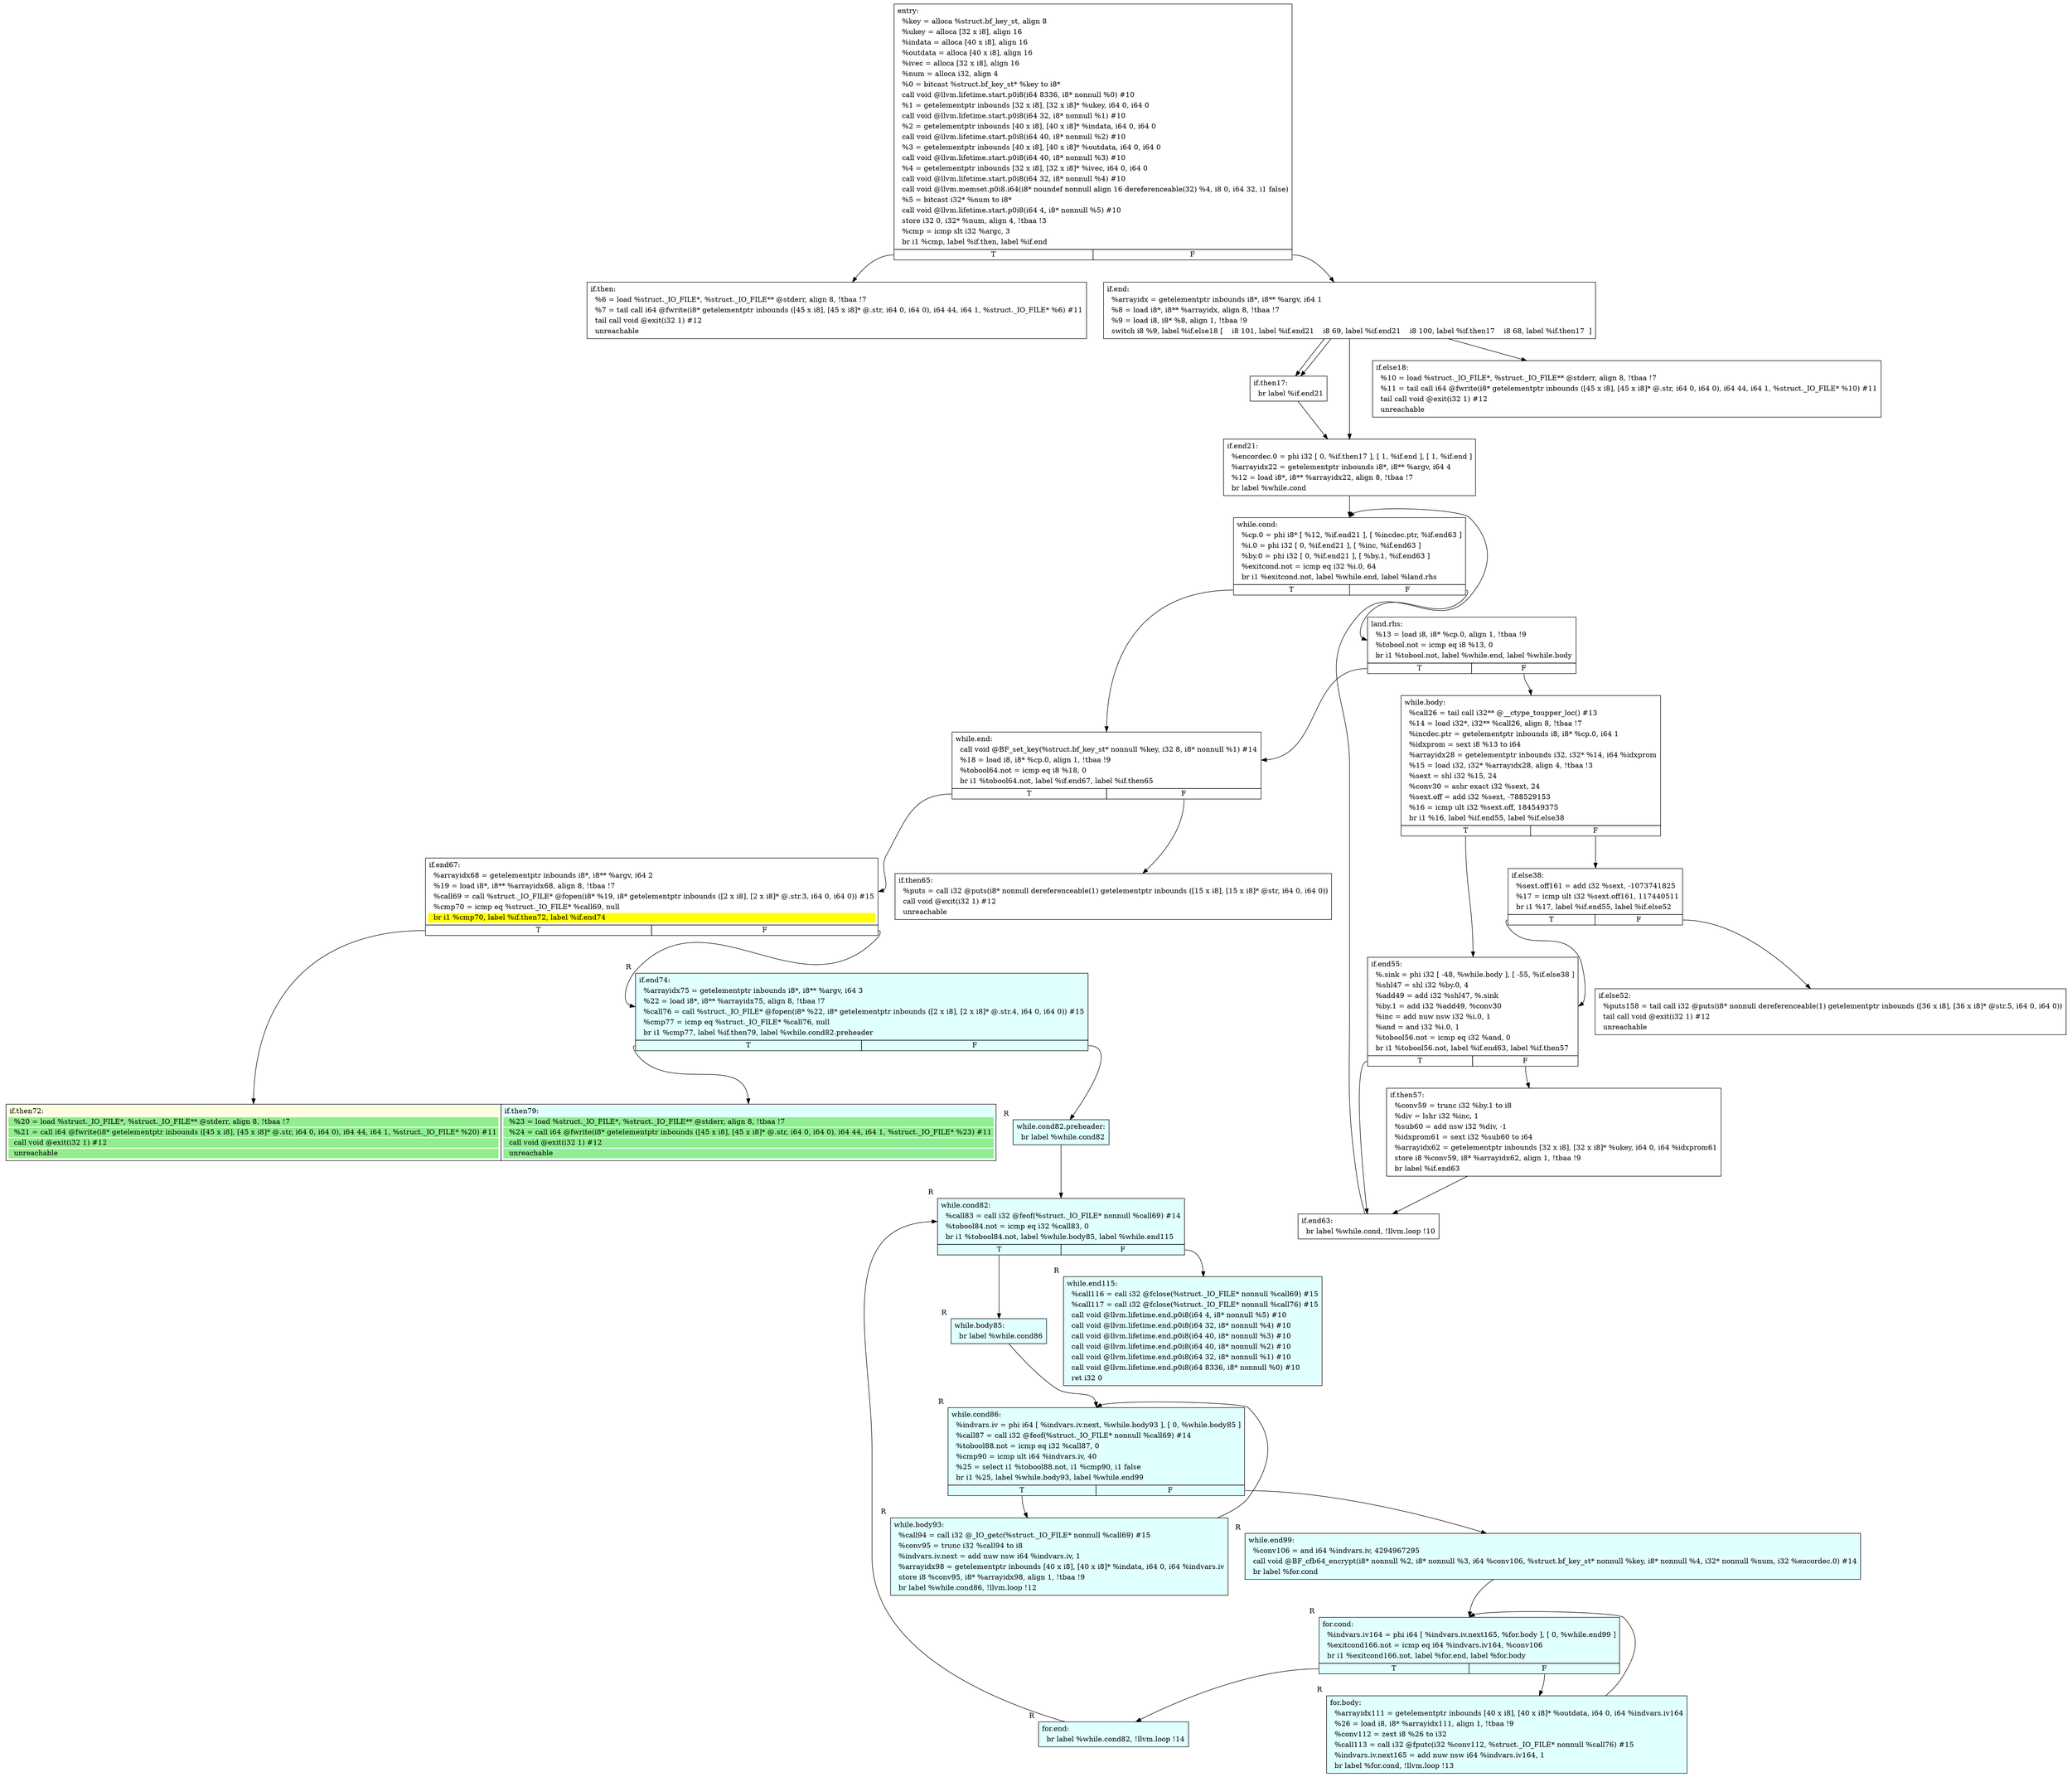 digraph {
m_bb0 [shape = none, label  = <<table border="0" cellspacing="0">
<tr><td port="f1" border="1" colspan="2"><table bgcolor="LightYellow" border="0">
<tr><td align="left">if.then72:</td></tr>
<tr><td bgcolor="lightgreen" align="left">  %20 = load %struct._IO_FILE*, %struct._IO_FILE** @stderr, align 8, !tbaa !7</td></tr>
<tr><td bgcolor="lightgreen" align="left">  %21 = call i64 @fwrite(i8* getelementptr inbounds ([45 x i8], [45 x i8]* @.str, i64 0, i64 0), i64 44, i64 1, %struct._IO_FILE* %20) #11</td></tr>
<tr><td bgcolor="lightgreen" align="left">  call void @exit(i32 1) #12</td></tr>
<tr><td bgcolor="lightgreen" align="left">  unreachable</td></tr>
</table>
</td>
<td port="f2" border="1" colspan="2"><table bgcolor="LightCyan" border="0">
<tr><td align="left">if.then79:</td></tr>
<tr><td bgcolor="lightgreen" align="left">  %23 = load %struct._IO_FILE*, %struct._IO_FILE** @stderr, align 8, !tbaa !7</td></tr>
<tr><td bgcolor="lightgreen" align="left">  %24 = call i64 @fwrite(i8* getelementptr inbounds ([45 x i8], [45 x i8]* @.str, i64 0, i64 0), i64 44, i64 1, %struct._IO_FILE* %23) #11</td></tr>
<tr><td bgcolor="lightgreen" align="left">  call void @exit(i32 1) #12</td></tr>
<tr><td bgcolor="lightgreen" align="left">  unreachable</td></tr>
</table>
</td></tr>
</table>> ]
f_bb0 [shape = none, label  = <<table  border="0" cellspacing="0">
<tr><td port="f" border="1" colspan="2"><table border="0">
<tr><td align="left">entry:</td></tr>
<tr><td align="left">  %key = alloca %struct.bf_key_st, align 8</td></tr>
<tr><td align="left">  %ukey = alloca [32 x i8], align 16</td></tr>
<tr><td align="left">  %indata = alloca [40 x i8], align 16</td></tr>
<tr><td align="left">  %outdata = alloca [40 x i8], align 16</td></tr>
<tr><td align="left">  %ivec = alloca [32 x i8], align 16</td></tr>
<tr><td align="left">  %num = alloca i32, align 4</td></tr>
<tr><td align="left">  %0 = bitcast %struct.bf_key_st* %key to i8*</td></tr>
<tr><td align="left">  call void @llvm.lifetime.start.p0i8(i64 8336, i8* nonnull %0) #10</td></tr>
<tr><td align="left">  %1 = getelementptr inbounds [32 x i8], [32 x i8]* %ukey, i64 0, i64 0</td></tr>
<tr><td align="left">  call void @llvm.lifetime.start.p0i8(i64 32, i8* nonnull %1) #10</td></tr>
<tr><td align="left">  %2 = getelementptr inbounds [40 x i8], [40 x i8]* %indata, i64 0, i64 0</td></tr>
<tr><td align="left">  call void @llvm.lifetime.start.p0i8(i64 40, i8* nonnull %2) #10</td></tr>
<tr><td align="left">  %3 = getelementptr inbounds [40 x i8], [40 x i8]* %outdata, i64 0, i64 0</td></tr>
<tr><td align="left">  call void @llvm.lifetime.start.p0i8(i64 40, i8* nonnull %3) #10</td></tr>
<tr><td align="left">  %4 = getelementptr inbounds [32 x i8], [32 x i8]* %ivec, i64 0, i64 0</td></tr>
<tr><td align="left">  call void @llvm.lifetime.start.p0i8(i64 32, i8* nonnull %4) #10</td></tr>
<tr><td align="left">  call void @llvm.memset.p0i8.i64(i8* noundef nonnull align 16 dereferenceable(32) %4, i8 0, i64 32, i1 false)</td></tr>
<tr><td align="left">  %5 = bitcast i32* %num to i8*</td></tr>
<tr><td align="left">  call void @llvm.lifetime.start.p0i8(i64 4, i8* nonnull %5) #10</td></tr>
<tr><td align="left">  store i32 0, i32* %num, align 4, !tbaa !3</td></tr>
<tr><td align="left">  %cmp = icmp slt i32 %argc, 3</td></tr>
<tr><td align="left">  br i1 %cmp, label %if.then, label %if.end</td></tr>
</table>
</td></tr>
<tr><td border="1" port="fT">T</td><td border="1" port="fF">F</td></tr>
</table>> ]
f_bb1 [shape = none, label  = <<table  border="0" cellspacing="0">
<tr><td port="f" border="1"><table border="0">
<tr><td align="left">if.then:</td></tr>
<tr><td align="left">  %6 = load %struct._IO_FILE*, %struct._IO_FILE** @stderr, align 8, !tbaa !7</td></tr>
<tr><td align="left">  %7 = tail call i64 @fwrite(i8* getelementptr inbounds ([45 x i8], [45 x i8]* @.str, i64 0, i64 0), i64 44, i64 1, %struct._IO_FILE* %6) #11</td></tr>
<tr><td align="left">  tail call void @exit(i32 1) #12</td></tr>
<tr><td align="left">  unreachable</td></tr>
</table>
</td></tr>
</table>> ]
f_bb2 [shape = none, label  = <<table  border="0" cellspacing="0">
<tr><td port="f" border="1"><table border="0">
<tr><td align="left">if.end:</td></tr>
<tr><td align="left">  %arrayidx = getelementptr inbounds i8*, i8** %argv, i64 1</td></tr>
<tr><td align="left">  %8 = load i8*, i8** %arrayidx, align 8, !tbaa !7</td></tr>
<tr><td align="left">  %9 = load i8, i8* %8, align 1, !tbaa !9</td></tr>
<tr><td align="left">  switch i8 %9, label %if.else18 [
    i8 101, label %if.end21
    i8 69, label %if.end21
    i8 100, label %if.then17
    i8 68, label %if.then17
  ]</td></tr>
</table>
</td></tr>
</table>> ]
f_bb3 [shape = none, label  = <<table  border="0" cellspacing="0">
<tr><td port="f" border="1"><table border="0">
<tr><td align="left">if.then17:</td></tr>
<tr><td align="left">  br label %if.end21</td></tr>
</table>
</td></tr>
</table>> ]
f_bb4 [shape = none, label  = <<table  border="0" cellspacing="0">
<tr><td port="f" border="1"><table border="0">
<tr><td align="left">if.else18:</td></tr>
<tr><td align="left">  %10 = load %struct._IO_FILE*, %struct._IO_FILE** @stderr, align 8, !tbaa !7</td></tr>
<tr><td align="left">  %11 = tail call i64 @fwrite(i8* getelementptr inbounds ([45 x i8], [45 x i8]* @.str, i64 0, i64 0), i64 44, i64 1, %struct._IO_FILE* %10) #11</td></tr>
<tr><td align="left">  tail call void @exit(i32 1) #12</td></tr>
<tr><td align="left">  unreachable</td></tr>
</table>
</td></tr>
</table>> ]
f_bb5 [shape = none, label  = <<table  border="0" cellspacing="0">
<tr><td port="f" border="1"><table border="0">
<tr><td align="left">if.end21:</td></tr>
<tr><td align="left">  %encordec.0 = phi i32 [ 0, %if.then17 ], [ 1, %if.end ], [ 1, %if.end ]</td></tr>
<tr><td align="left">  %arrayidx22 = getelementptr inbounds i8*, i8** %argv, i64 4</td></tr>
<tr><td align="left">  %12 = load i8*, i8** %arrayidx22, align 8, !tbaa !7</td></tr>
<tr><td align="left">  br label %while.cond</td></tr>
</table>
</td></tr>
</table>> ]
f_bb6 [shape = none, label  = <<table  border="0" cellspacing="0">
<tr><td port="f" border="1" colspan="2"><table border="0">
<tr><td align="left">while.cond:</td></tr>
<tr><td align="left">  %cp.0 = phi i8* [ %12, %if.end21 ], [ %incdec.ptr, %if.end63 ]</td></tr>
<tr><td align="left">  %i.0 = phi i32 [ 0, %if.end21 ], [ %inc, %if.end63 ]</td></tr>
<tr><td align="left">  %by.0 = phi i32 [ 0, %if.end21 ], [ %by.1, %if.end63 ]</td></tr>
<tr><td align="left">  %exitcond.not = icmp eq i32 %i.0, 64</td></tr>
<tr><td align="left">  br i1 %exitcond.not, label %while.end, label %land.rhs</td></tr>
</table>
</td></tr>
<tr><td border="1" port="fT">T</td><td border="1" port="fF">F</td></tr>
</table>> ]
f_bb7 [shape = none, label  = <<table  border="0" cellspacing="0">
<tr><td port="f" border="1" colspan="2"><table border="0">
<tr><td align="left">land.rhs:</td></tr>
<tr><td align="left">  %13 = load i8, i8* %cp.0, align 1, !tbaa !9</td></tr>
<tr><td align="left">  %tobool.not = icmp eq i8 %13, 0</td></tr>
<tr><td align="left">  br i1 %tobool.not, label %while.end, label %while.body</td></tr>
</table>
</td></tr>
<tr><td border="1" port="fT">T</td><td border="1" port="fF">F</td></tr>
</table>> ]
f_bb8 [shape = none, label  = <<table  border="0" cellspacing="0">
<tr><td port="f" border="1" colspan="2"><table border="0">
<tr><td align="left">while.body:</td></tr>
<tr><td align="left">  %call26 = tail call i32** @__ctype_toupper_loc() #13</td></tr>
<tr><td align="left">  %14 = load i32*, i32** %call26, align 8, !tbaa !7</td></tr>
<tr><td align="left">  %incdec.ptr = getelementptr inbounds i8, i8* %cp.0, i64 1</td></tr>
<tr><td align="left">  %idxprom = sext i8 %13 to i64</td></tr>
<tr><td align="left">  %arrayidx28 = getelementptr inbounds i32, i32* %14, i64 %idxprom</td></tr>
<tr><td align="left">  %15 = load i32, i32* %arrayidx28, align 4, !tbaa !3</td></tr>
<tr><td align="left">  %sext = shl i32 %15, 24</td></tr>
<tr><td align="left">  %conv30 = ashr exact i32 %sext, 24</td></tr>
<tr><td align="left">  %sext.off = add i32 %sext, -788529153</td></tr>
<tr><td align="left">  %16 = icmp ult i32 %sext.off, 184549375</td></tr>
<tr><td align="left">  br i1 %16, label %if.end55, label %if.else38</td></tr>
</table>
</td></tr>
<tr><td border="1" port="fT">T</td><td border="1" port="fF">F</td></tr>
</table>> ]
f_bb9 [shape = none, label  = <<table  border="0" cellspacing="0">
<tr><td port="f" border="1" colspan="2"><table border="0">
<tr><td align="left">if.else38:</td></tr>
<tr><td align="left">  %sext.off161 = add i32 %sext, -1073741825</td></tr>
<tr><td align="left">  %17 = icmp ult i32 %sext.off161, 117440511</td></tr>
<tr><td align="left">  br i1 %17, label %if.end55, label %if.else52</td></tr>
</table>
</td></tr>
<tr><td border="1" port="fT">T</td><td border="1" port="fF">F</td></tr>
</table>> ]
f_bb10 [shape = none, label  = <<table  border="0" cellspacing="0">
<tr><td port="f" border="1"><table border="0">
<tr><td align="left">if.else52:</td></tr>
<tr><td align="left">  %puts158 = tail call i32 @puts(i8* nonnull dereferenceable(1) getelementptr inbounds ([36 x i8], [36 x i8]* @str.5, i64 0, i64 0))</td></tr>
<tr><td align="left">  tail call void @exit(i32 1) #12</td></tr>
<tr><td align="left">  unreachable</td></tr>
</table>
</td></tr>
</table>> ]
f_bb11 [shape = none, label  = <<table  border="0" cellspacing="0">
<tr><td port="f" border="1" colspan="2"><table border="0">
<tr><td align="left">if.end55:</td></tr>
<tr><td align="left">  %.sink = phi i32 [ -48, %while.body ], [ -55, %if.else38 ]</td></tr>
<tr><td align="left">  %shl47 = shl i32 %by.0, 4</td></tr>
<tr><td align="left">  %add49 = add i32 %shl47, %.sink</td></tr>
<tr><td align="left">  %by.1 = add i32 %add49, %conv30</td></tr>
<tr><td align="left">  %inc = add nuw nsw i32 %i.0, 1</td></tr>
<tr><td align="left">  %and = and i32 %i.0, 1</td></tr>
<tr><td align="left">  %tobool56.not = icmp eq i32 %and, 0</td></tr>
<tr><td align="left">  br i1 %tobool56.not, label %if.end63, label %if.then57</td></tr>
</table>
</td></tr>
<tr><td border="1" port="fT">T</td><td border="1" port="fF">F</td></tr>
</table>> ]
f_bb12 [shape = none, label  = <<table  border="0" cellspacing="0">
<tr><td port="f" border="1"><table border="0">
<tr><td align="left">if.then57:</td></tr>
<tr><td align="left">  %conv59 = trunc i32 %by.1 to i8</td></tr>
<tr><td align="left">  %div = lshr i32 %inc, 1</td></tr>
<tr><td align="left">  %sub60 = add nsw i32 %div, -1</td></tr>
<tr><td align="left">  %idxprom61 = sext i32 %sub60 to i64</td></tr>
<tr><td align="left">  %arrayidx62 = getelementptr inbounds [32 x i8], [32 x i8]* %ukey, i64 0, i64 %idxprom61</td></tr>
<tr><td align="left">  store i8 %conv59, i8* %arrayidx62, align 1, !tbaa !9</td></tr>
<tr><td align="left">  br label %if.end63</td></tr>
</table>
</td></tr>
</table>> ]
f_bb13 [shape = none, label  = <<table  border="0" cellspacing="0">
<tr><td port="f" border="1"><table border="0">
<tr><td align="left">if.end63:</td></tr>
<tr><td align="left">  br label %while.cond, !llvm.loop !10</td></tr>
</table>
</td></tr>
</table>> ]
f_bb14 [shape = none, label  = <<table  border="0" cellspacing="0">
<tr><td port="f" border="1" colspan="2"><table border="0">
<tr><td align="left">while.end:</td></tr>
<tr><td align="left">  call void @BF_set_key(%struct.bf_key_st* nonnull %key, i32 8, i8* nonnull %1) #14</td></tr>
<tr><td align="left">  %18 = load i8, i8* %cp.0, align 1, !tbaa !9</td></tr>
<tr><td align="left">  %tobool64.not = icmp eq i8 %18, 0</td></tr>
<tr><td align="left">  br i1 %tobool64.not, label %if.end67, label %if.then65</td></tr>
</table>
</td></tr>
<tr><td border="1" port="fT">T</td><td border="1" port="fF">F</td></tr>
</table>> ]
f_bb15 [shape = none, label  = <<table  border="0" cellspacing="0">
<tr><td port="f" border="1"><table border="0">
<tr><td align="left">if.then65:</td></tr>
<tr><td align="left">  %puts = call i32 @puts(i8* nonnull dereferenceable(1) getelementptr inbounds ([15 x i8], [15 x i8]* @str, i64 0, i64 0))</td></tr>
<tr><td align="left">  call void @exit(i32 1) #12</td></tr>
<tr><td align="left">  unreachable</td></tr>
</table>
</td></tr>
</table>> ]
f_bb16 [shape = none, label  = <<table  border="0" cellspacing="0">
<tr><td port="f" border="1" colspan="2"><table border="0">
<tr><td align="left">if.end67:</td></tr>
<tr><td align="left">  %arrayidx68 = getelementptr inbounds i8*, i8** %argv, i64 2</td></tr>
<tr><td align="left">  %19 = load i8*, i8** %arrayidx68, align 8, !tbaa !7</td></tr>
<tr><td align="left">  %call69 = call %struct._IO_FILE* @fopen(i8* %19, i8* getelementptr inbounds ([2 x i8], [2 x i8]* @.str.3, i64 0, i64 0)) #15</td></tr>
<tr><td align="left">  %cmp70 = icmp eq %struct._IO_FILE* %call69, null</td></tr>
<tr><td bgcolor="yellow" align="left">  br i1 %cmp70, label %if.then72, label %if.end74</td></tr>
</table>
</td></tr>
<tr><td border="1" port="fT">T</td><td border="1" port="fF">F</td></tr>
</table>> ]
f_bb17 [shape = none,  xlabel="R", label  = <<table  bgcolor="LightCyan"  border="0" cellspacing="0">
<tr><td port="f" border="1" colspan="2"><table border="0">
<tr><td align="left">if.end74:</td></tr>
<tr><td align="left">  %arrayidx75 = getelementptr inbounds i8*, i8** %argv, i64 3</td></tr>
<tr><td align="left">  %22 = load i8*, i8** %arrayidx75, align 8, !tbaa !7</td></tr>
<tr><td align="left">  %call76 = call %struct._IO_FILE* @fopen(i8* %22, i8* getelementptr inbounds ([2 x i8], [2 x i8]* @.str.4, i64 0, i64 0)) #15</td></tr>
<tr><td align="left">  %cmp77 = icmp eq %struct._IO_FILE* %call76, null</td></tr>
<tr><td align="left">  br i1 %cmp77, label %if.then79, label %while.cond82.preheader</td></tr>
</table>
</td></tr>
<tr><td border="1" port="fT">T</td><td border="1" port="fF">F</td></tr>
</table>> ]
f_bb18 [shape = none,  xlabel="R", label  = <<table  bgcolor="LightCyan"  border="0" cellspacing="0">
<tr><td port="f" border="1"><table border="0">
<tr><td align="left">while.cond82.preheader:</td></tr>
<tr><td align="left">  br label %while.cond82</td></tr>
</table>
</td></tr>
</table>> ]
f_bb19 [shape = none,  xlabel="R", label  = <<table  bgcolor="LightCyan"  border="0" cellspacing="0">
<tr><td port="f" border="1" colspan="2"><table border="0">
<tr><td align="left">while.cond82:</td></tr>
<tr><td align="left">  %call83 = call i32 @feof(%struct._IO_FILE* nonnull %call69) #14</td></tr>
<tr><td align="left">  %tobool84.not = icmp eq i32 %call83, 0</td></tr>
<tr><td align="left">  br i1 %tobool84.not, label %while.body85, label %while.end115</td></tr>
</table>
</td></tr>
<tr><td border="1" port="fT">T</td><td border="1" port="fF">F</td></tr>
</table>> ]
f_bb20 [shape = none,  xlabel="R", label  = <<table  bgcolor="LightCyan"  border="0" cellspacing="0">
<tr><td port="f" border="1"><table border="0">
<tr><td align="left">while.body85:</td></tr>
<tr><td align="left">  br label %while.cond86</td></tr>
</table>
</td></tr>
</table>> ]
f_bb21 [shape = none,  xlabel="R", label  = <<table  bgcolor="LightCyan"  border="0" cellspacing="0">
<tr><td port="f" border="1" colspan="2"><table border="0">
<tr><td align="left">while.cond86:</td></tr>
<tr><td align="left">  %indvars.iv = phi i64 [ %indvars.iv.next, %while.body93 ], [ 0, %while.body85 ]</td></tr>
<tr><td align="left">  %call87 = call i32 @feof(%struct._IO_FILE* nonnull %call69) #14</td></tr>
<tr><td align="left">  %tobool88.not = icmp eq i32 %call87, 0</td></tr>
<tr><td align="left">  %cmp90 = icmp ult i64 %indvars.iv, 40</td></tr>
<tr><td align="left">  %25 = select i1 %tobool88.not, i1 %cmp90, i1 false</td></tr>
<tr><td align="left">  br i1 %25, label %while.body93, label %while.end99</td></tr>
</table>
</td></tr>
<tr><td border="1" port="fT">T</td><td border="1" port="fF">F</td></tr>
</table>> ]
f_bb22 [shape = none,  xlabel="R", label  = <<table  bgcolor="LightCyan"  border="0" cellspacing="0">
<tr><td port="f" border="1"><table border="0">
<tr><td align="left">while.body93:</td></tr>
<tr><td align="left">  %call94 = call i32 @_IO_getc(%struct._IO_FILE* nonnull %call69) #15</td></tr>
<tr><td align="left">  %conv95 = trunc i32 %call94 to i8</td></tr>
<tr><td align="left">  %indvars.iv.next = add nuw nsw i64 %indvars.iv, 1</td></tr>
<tr><td align="left">  %arrayidx98 = getelementptr inbounds [40 x i8], [40 x i8]* %indata, i64 0, i64 %indvars.iv</td></tr>
<tr><td align="left">  store i8 %conv95, i8* %arrayidx98, align 1, !tbaa !9</td></tr>
<tr><td align="left">  br label %while.cond86, !llvm.loop !12</td></tr>
</table>
</td></tr>
</table>> ]
f_bb23 [shape = none,  xlabel="R", label  = <<table  bgcolor="LightCyan"  border="0" cellspacing="0">
<tr><td port="f" border="1"><table border="0">
<tr><td align="left">while.end99:</td></tr>
<tr><td align="left">  %conv106 = and i64 %indvars.iv, 4294967295</td></tr>
<tr><td align="left">  call void @BF_cfb64_encrypt(i8* nonnull %2, i8* nonnull %3, i64 %conv106, %struct.bf_key_st* nonnull %key, i8* nonnull %4, i32* nonnull %num, i32 %encordec.0) #14</td></tr>
<tr><td align="left">  br label %for.cond</td></tr>
</table>
</td></tr>
</table>> ]
f_bb24 [shape = none,  xlabel="R", label  = <<table  bgcolor="LightCyan"  border="0" cellspacing="0">
<tr><td port="f" border="1" colspan="2"><table border="0">
<tr><td align="left">for.cond:</td></tr>
<tr><td align="left">  %indvars.iv164 = phi i64 [ %indvars.iv.next165, %for.body ], [ 0, %while.end99 ]</td></tr>
<tr><td align="left">  %exitcond166.not = icmp eq i64 %indvars.iv164, %conv106</td></tr>
<tr><td align="left">  br i1 %exitcond166.not, label %for.end, label %for.body</td></tr>
</table>
</td></tr>
<tr><td border="1" port="fT">T</td><td border="1" port="fF">F</td></tr>
</table>> ]
f_bb25 [shape = none,  xlabel="R", label  = <<table  bgcolor="LightCyan"  border="0" cellspacing="0">
<tr><td port="f" border="1"><table border="0">
<tr><td align="left">for.body:</td></tr>
<tr><td align="left">  %arrayidx111 = getelementptr inbounds [40 x i8], [40 x i8]* %outdata, i64 0, i64 %indvars.iv164</td></tr>
<tr><td align="left">  %26 = load i8, i8* %arrayidx111, align 1, !tbaa !9</td></tr>
<tr><td align="left">  %conv112 = zext i8 %26 to i32</td></tr>
<tr><td align="left">  %call113 = call i32 @fputc(i32 %conv112, %struct._IO_FILE* nonnull %call76) #15</td></tr>
<tr><td align="left">  %indvars.iv.next165 = add nuw nsw i64 %indvars.iv164, 1</td></tr>
<tr><td align="left">  br label %for.cond, !llvm.loop !13</td></tr>
</table>
</td></tr>
</table>> ]
f_bb26 [shape = none,  xlabel="R", label  = <<table  bgcolor="LightCyan"  border="0" cellspacing="0">
<tr><td port="f" border="1"><table border="0">
<tr><td align="left">for.end:</td></tr>
<tr><td align="left">  br label %while.cond82, !llvm.loop !14</td></tr>
</table>
</td></tr>
</table>> ]
f_bb27 [shape = none,  xlabel="R", label  = <<table  bgcolor="LightCyan"  border="0" cellspacing="0">
<tr><td port="f" border="1"><table border="0">
<tr><td align="left">while.end115:</td></tr>
<tr><td align="left">  %call116 = call i32 @fclose(%struct._IO_FILE* nonnull %call69) #15</td></tr>
<tr><td align="left">  %call117 = call i32 @fclose(%struct._IO_FILE* nonnull %call76) #15</td></tr>
<tr><td align="left">  call void @llvm.lifetime.end.p0i8(i64 4, i8* nonnull %5) #10</td></tr>
<tr><td align="left">  call void @llvm.lifetime.end.p0i8(i64 32, i8* nonnull %4) #10</td></tr>
<tr><td align="left">  call void @llvm.lifetime.end.p0i8(i64 40, i8* nonnull %3) #10</td></tr>
<tr><td align="left">  call void @llvm.lifetime.end.p0i8(i64 40, i8* nonnull %2) #10</td></tr>
<tr><td align="left">  call void @llvm.lifetime.end.p0i8(i64 32, i8* nonnull %1) #10</td></tr>
<tr><td align="left">  call void @llvm.lifetime.end.p0i8(i64 8336, i8* nonnull %0) #10</td></tr>
<tr><td align="left">  ret i32 0</td></tr>
</table>
</td></tr>
</table>> ]
f_bb0:fT -> f_bb1:f
f_bb0:fF -> f_bb2:f
f_bb2:f -> f_bb4:f
f_bb2:f -> f_bb5:f
f_bb2:f -> f_bb5:f
f_bb2:f -> f_bb3:f
f_bb2:f -> f_bb3:f
f_bb3:f -> f_bb5:f
f_bb5:f -> f_bb6:f
f_bb6:fT -> f_bb14:f
f_bb6:fF -> f_bb7:f
f_bb7:fT -> f_bb14:f
f_bb7:fF -> f_bb8:f
f_bb8:fT -> f_bb11:f
f_bb8:fF -> f_bb9:f
f_bb9:fT -> f_bb11:f
f_bb9:fF -> f_bb10:f
f_bb11:fT -> f_bb13:f
f_bb11:fF -> f_bb12:f
f_bb12:f -> f_bb13:f
f_bb13:f -> f_bb6:f
f_bb14:fT -> f_bb16:f
f_bb14:fF -> f_bb15:f
f_bb16:fT -> m_bb0:f1
f_bb16:fF -> f_bb17:f
f_bb17:fT -> m_bb0:f2
f_bb17:fF -> f_bb18:f
f_bb18:f -> f_bb19:f
f_bb19:fT -> f_bb20:f
f_bb19:fF -> f_bb27:f
f_bb20:f -> f_bb21:f
f_bb21:fT -> f_bb22:f
f_bb21:fF -> f_bb23:f
f_bb22:f -> f_bb21:f
f_bb23:f -> f_bb24:f
f_bb24:fT -> f_bb26:f
f_bb24:fF -> f_bb25:f
f_bb25:f -> f_bb24:f
f_bb26:f -> f_bb19:f
}


